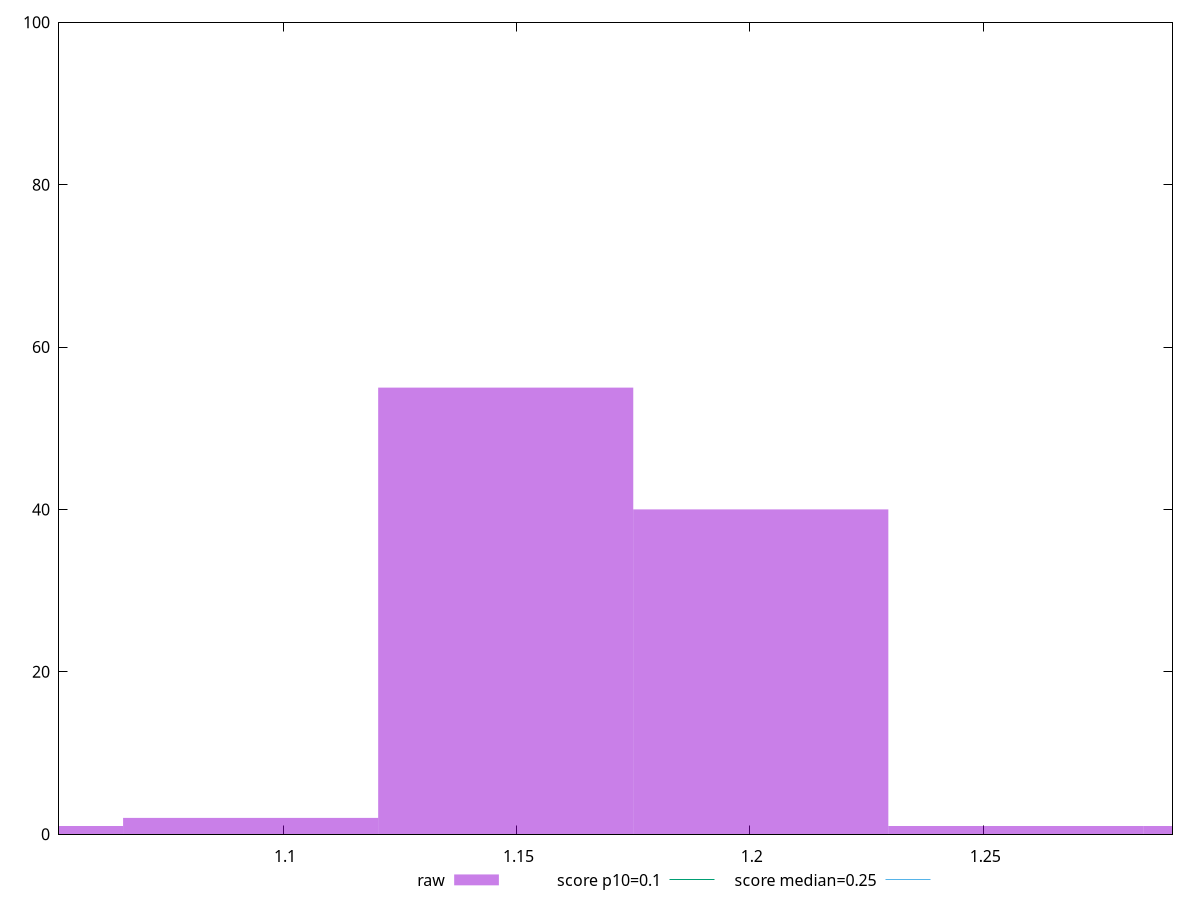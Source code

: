 reset

$raw <<EOF
1.3116527703625107 1
1.147696174067197 55
1.0930439753020922 2
1.2023483728323014 40
1.0383917765369877 1
1.257000571597406 1
EOF

set key outside below
set boxwidth 0.05465219876510461
set xrange [1.0519858178032768:1.290557340833876]
set yrange [0:100]
set trange [0:100]
set style fill transparent solid 0.5 noborder

set parametric
set terminal svg size 640, 490 enhanced background rgb 'white'
set output "report_00025_2021-02-22T21:38:55.199Z/cumulative-layout-shift/samples/pages+cached/raw/histogram.svg"

plot $raw title "raw" with boxes, \
     0.1,t title "score p10=0.1", \
     0.25,t title "score median=0.25"

reset
